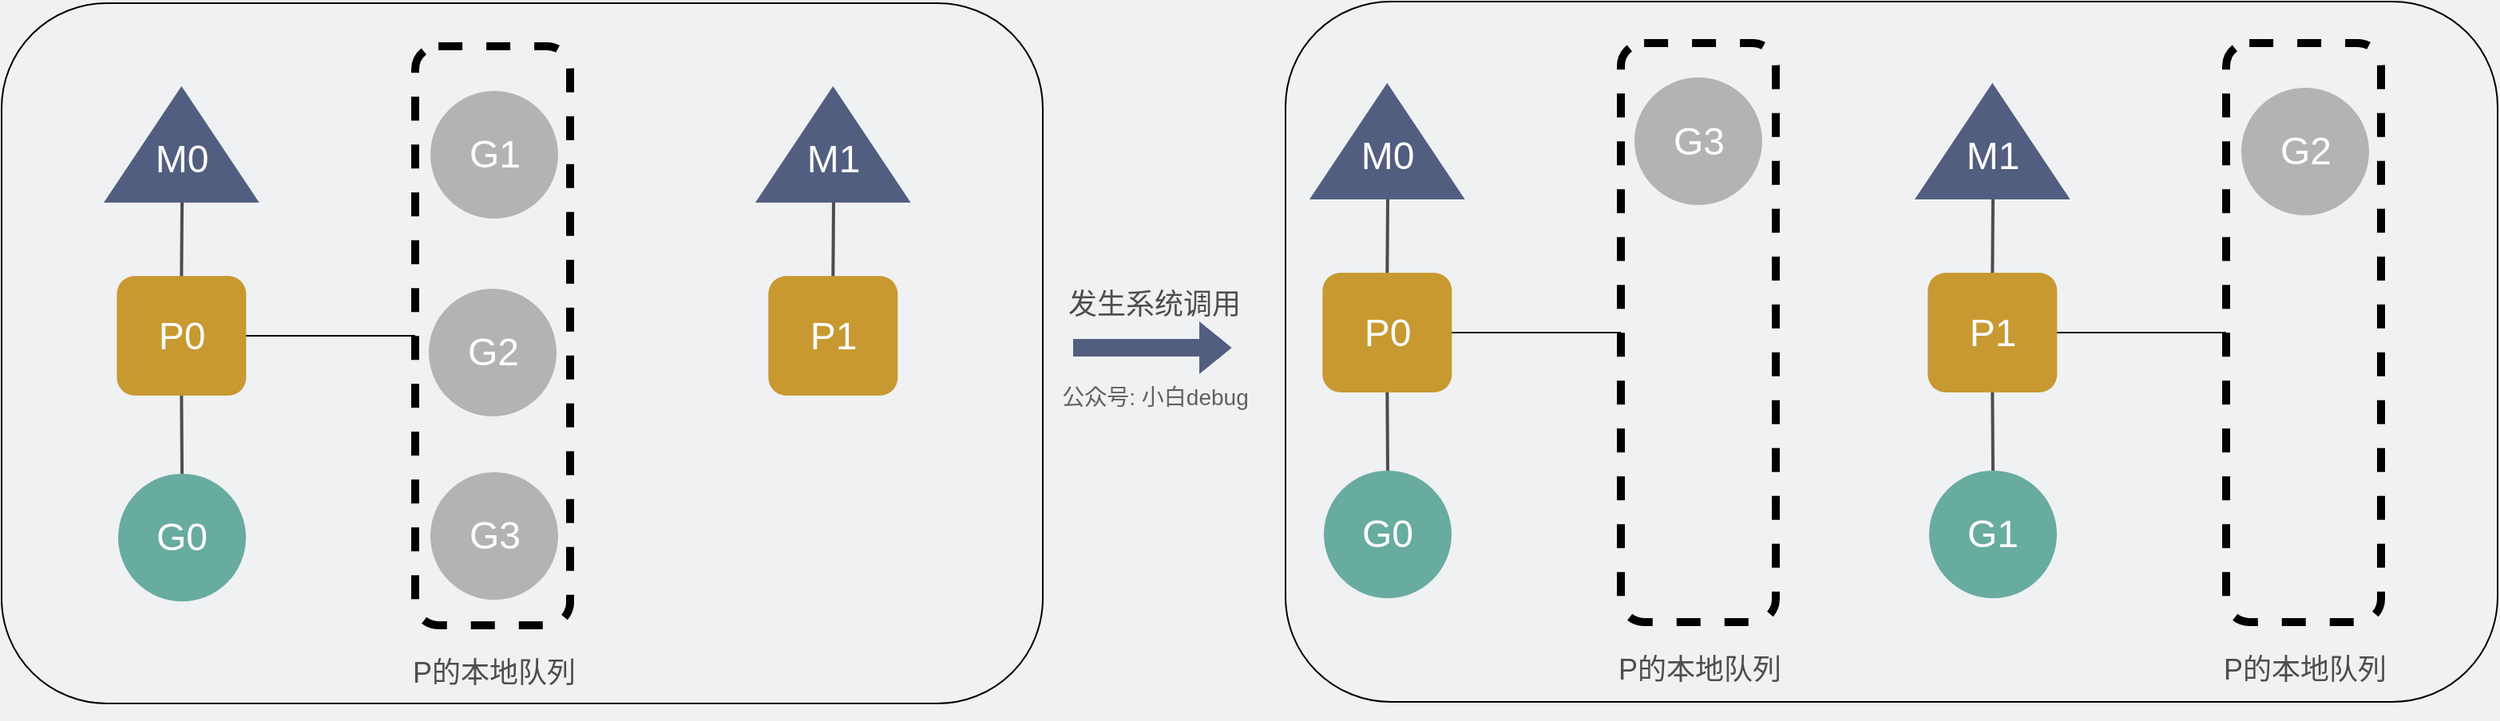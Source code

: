<mxfile version="24.4.8" type="github">
  <diagram id="3228e29e-7158-1315-38df-8450db1d8a1d" name="Page-1">
    <mxGraphModel dx="2062" dy="1693" grid="0" gridSize="10" guides="1" tooltips="1" connect="1" arrows="1" fold="1" page="1" pageScale="1" pageWidth="1700" pageHeight="500" background="#EFF1F3" math="0" shadow="0">
      <root>
        <mxCell id="0" />
        <mxCell id="1" parent="0" />
        <mxCell id="fzVR-iU8v4vnvz3ay1Lp-19" value="" style="rounded=1;whiteSpace=wrap;html=1;fillColor=none;strokeWidth=5;dashed=1;" parent="1" vertex="1">
          <mxGeometry x="331" y="53.0" width="97" height="363" as="geometry" />
        </mxCell>
        <mxCell id="fzVR-iU8v4vnvz3ay1Lp-3" value="" style="group" parent="1" vertex="1" connectable="0">
          <mxGeometry x="135.995" y="78.005" width="97.33" height="73" as="geometry" />
        </mxCell>
        <mxCell id="BWqk9ZWbY-ouSCO-_PN_-2" value="" style="triangle;whiteSpace=wrap;html=1;rotation=-90;strokeColor=none;fillColor=#525E80;" parent="fzVR-iU8v4vnvz3ay1Lp-3" vertex="1">
          <mxGeometry x="12.165" y="-12.165" width="73" height="97.33" as="geometry" />
        </mxCell>
        <mxCell id="BWqk9ZWbY-ouSCO-_PN_-3" value="&lt;font style=&quot;font-size: 24px;&quot; color=&quot;#ffffff&quot;&gt;M0&lt;/font&gt;" style="text;html=1;align=center;verticalAlign=middle;whiteSpace=wrap;rounded=0;" parent="fzVR-iU8v4vnvz3ay1Lp-3" vertex="1">
          <mxGeometry x="18.665" y="30.835" width="60" height="30" as="geometry" />
        </mxCell>
        <mxCell id="fzVR-iU8v4vnvz3ay1Lp-4" value="" style="group" parent="1" vertex="1" connectable="0">
          <mxGeometry x="144.99" y="321" width="80" height="80" as="geometry" />
        </mxCell>
        <mxCell id="BWqk9ZWbY-ouSCO-_PN_-4" value="" style="ellipse;whiteSpace=wrap;html=1;aspect=fixed;strokeColor=none;fillColor=#68AB9F;" parent="fzVR-iU8v4vnvz3ay1Lp-4" vertex="1">
          <mxGeometry width="80" height="80" as="geometry" />
        </mxCell>
        <mxCell id="BWqk9ZWbY-ouSCO-_PN_-5" value="&lt;font style=&quot;font-size: 24px;&quot; color=&quot;#ffffff&quot;&gt;G0&lt;/font&gt;" style="text;html=1;align=center;verticalAlign=middle;whiteSpace=wrap;rounded=0;" parent="fzVR-iU8v4vnvz3ay1Lp-4" vertex="1">
          <mxGeometry x="10" y="25" width="60" height="30" as="geometry" />
        </mxCell>
        <mxCell id="fzVR-iU8v4vnvz3ay1Lp-5" value="" style="group" parent="1" vertex="1" connectable="0">
          <mxGeometry x="144.16" y="197" width="81" height="75" as="geometry" />
        </mxCell>
        <mxCell id="BWqk9ZWbY-ouSCO-_PN_-8" value="" style="rounded=1;whiteSpace=wrap;html=1;strokeColor=none;fillColor=#C89931;" parent="fzVR-iU8v4vnvz3ay1Lp-5" vertex="1">
          <mxGeometry width="81" height="75" as="geometry" />
        </mxCell>
        <mxCell id="BWqk9ZWbY-ouSCO-_PN_-12" value="&lt;font style=&quot;font-size: 24px;&quot; color=&quot;#ffffff&quot;&gt;P0&lt;/font&gt;" style="text;html=1;align=center;verticalAlign=middle;whiteSpace=wrap;rounded=0;" parent="fzVR-iU8v4vnvz3ay1Lp-5" vertex="1">
          <mxGeometry x="10.5" y="22.5" width="60" height="30" as="geometry" />
        </mxCell>
        <mxCell id="fzVR-iU8v4vnvz3ay1Lp-8" style="edgeStyle=none;curved=1;rounded=0;orthogonalLoop=1;jettySize=auto;html=1;exitX=0.5;exitY=1;exitDx=0;exitDy=0;fontSize=12;startSize=8;endSize=8;strokeWidth=2;strokeColor=#4D4D4D;endArrow=none;endFill=0;" parent="1" source="BWqk9ZWbY-ouSCO-_PN_-8" target="BWqk9ZWbY-ouSCO-_PN_-4" edge="1">
          <mxGeometry relative="1" as="geometry" />
        </mxCell>
        <mxCell id="fzVR-iU8v4vnvz3ay1Lp-9" style="edgeStyle=none;curved=1;rounded=0;orthogonalLoop=1;jettySize=auto;html=1;exitX=0.5;exitY=0;exitDx=0;exitDy=0;fontSize=12;startSize=8;endSize=8;strokeWidth=2;strokeColor=#4D4D4D;endArrow=none;endFill=0;" parent="1" source="BWqk9ZWbY-ouSCO-_PN_-8" edge="1">
          <mxGeometry relative="1" as="geometry">
            <mxPoint x="185" y="151.01" as="targetPoint" />
          </mxGeometry>
        </mxCell>
        <mxCell id="fzVR-iU8v4vnvz3ay1Lp-13" value="" style="group" parent="1" vertex="1" connectable="0">
          <mxGeometry x="339.5" y="205" width="88.5" height="154" as="geometry" />
        </mxCell>
        <mxCell id="fzVR-iU8v4vnvz3ay1Lp-14" value="" style="ellipse;whiteSpace=wrap;html=1;aspect=fixed;strokeColor=none;fillColor=#B3B3B3;" parent="fzVR-iU8v4vnvz3ay1Lp-13" vertex="1">
          <mxGeometry width="80" height="80" as="geometry" />
        </mxCell>
        <mxCell id="fzVR-iU8v4vnvz3ay1Lp-15" value="&lt;font style=&quot;font-size: 24px;&quot; color=&quot;#ffffff&quot;&gt;G2&lt;/font&gt;" style="text;html=1;align=center;verticalAlign=middle;whiteSpace=wrap;rounded=0;container=0;" parent="fzVR-iU8v4vnvz3ay1Lp-13" vertex="1">
          <mxGeometry x="10" y="25" width="60" height="30" as="geometry" />
        </mxCell>
        <mxCell id="fzVR-iU8v4vnvz3ay1Lp-21" style="edgeStyle=none;curved=1;rounded=0;orthogonalLoop=1;jettySize=auto;html=1;exitX=1;exitY=0.5;exitDx=0;exitDy=0;fontSize=12;startSize=8;endSize=8;endArrow=none;endFill=0;" parent="1" source="BWqk9ZWbY-ouSCO-_PN_-8" target="fzVR-iU8v4vnvz3ay1Lp-19" edge="1">
          <mxGeometry relative="1" as="geometry" />
        </mxCell>
        <mxCell id="fzVR-iU8v4vnvz3ay1Lp-22" value="&lt;font color=&quot;#4d4d4d&quot;&gt;&lt;span style=&quot;font-size: 18px;&quot;&gt;P的本地队列&lt;/span&gt;&lt;/font&gt;" style="text;html=1;align=center;verticalAlign=middle;whiteSpace=wrap;rounded=0;" parent="1" vertex="1">
          <mxGeometry x="312.25" y="431.01" width="136.5" height="30" as="geometry" />
        </mxCell>
        <mxCell id="fzVR-iU8v4vnvz3ay1Lp-17" value="" style="ellipse;whiteSpace=wrap;html=1;aspect=fixed;strokeColor=none;fillColor=#B3B3B3;" parent="1" vertex="1">
          <mxGeometry x="340.5" y="320" width="80" height="80" as="geometry" />
        </mxCell>
        <mxCell id="fzVR-iU8v4vnvz3ay1Lp-18" value="&lt;font style=&quot;font-size: 24px;&quot; color=&quot;#ffffff&quot;&gt;G3&lt;/font&gt;" style="text;html=1;align=center;verticalAlign=middle;whiteSpace=wrap;rounded=0;" parent="1" vertex="1">
          <mxGeometry x="350.5" y="345" width="60" height="30" as="geometry" />
        </mxCell>
        <mxCell id="fzVR-iU8v4vnvz3ay1Lp-11" value="" style="ellipse;whiteSpace=wrap;html=1;aspect=fixed;strokeColor=none;fillColor=#B3B3B3;" parent="1" vertex="1">
          <mxGeometry x="340.5" y="81.0" width="80" height="80" as="geometry" />
        </mxCell>
        <mxCell id="fzVR-iU8v4vnvz3ay1Lp-12" value="&lt;font style=&quot;font-size: 24px;&quot; color=&quot;#ffffff&quot;&gt;G1&lt;/font&gt;" style="text;html=1;align=center;verticalAlign=middle;whiteSpace=wrap;rounded=0;" parent="1" vertex="1">
          <mxGeometry x="350.5" y="106.0" width="60" height="30" as="geometry" />
        </mxCell>
        <mxCell id="dGxZS5mcnF3IvXkhmx6t-1" value="&lt;font style=&quot;font-size: 14px;&quot;&gt;公众号: 小白debug&lt;/font&gt;" style="text;html=1;align=center;verticalAlign=middle;whiteSpace=wrap;rounded=0;opacity=80;textOpacity=60;" parent="1" vertex="1">
          <mxGeometry x="681.99" y="258.01" width="225" height="30" as="geometry" />
        </mxCell>
        <mxCell id="UpKV-_A8Fl7T-r16SCPO-46" value="" style="shape=flexArrow;endArrow=classic;html=1;rounded=0;strokeColor=#525E80;fillColor=#525E80;" parent="1" edge="1">
          <mxGeometry width="50" height="50" relative="1" as="geometry">
            <mxPoint x="742.99" y="242" as="sourcePoint" />
            <mxPoint x="841.99" y="242" as="targetPoint" />
          </mxGeometry>
        </mxCell>
        <mxCell id="UpKV-_A8Fl7T-r16SCPO-52" value="&lt;font color=&quot;#4d4d4d&quot; style=&quot;font-size: 18px;&quot;&gt;发生系统调用&lt;/font&gt;" style="text;html=1;align=center;verticalAlign=middle;whiteSpace=wrap;rounded=0;" parent="1" vertex="1">
          <mxGeometry x="738.49" y="200.01" width="112" height="30" as="geometry" />
        </mxCell>
        <mxCell id="Q9RUSNr3UnQZu4lTmoVy-12" value="" style="group" vertex="1" connectable="0" parent="1">
          <mxGeometry x="543.985" y="78.015" width="97.33" height="73" as="geometry" />
        </mxCell>
        <mxCell id="Q9RUSNr3UnQZu4lTmoVy-13" value="" style="triangle;whiteSpace=wrap;html=1;rotation=-90;strokeColor=none;fillColor=#525E80;" vertex="1" parent="Q9RUSNr3UnQZu4lTmoVy-12">
          <mxGeometry x="12.165" y="-12.165" width="73" height="97.33" as="geometry" />
        </mxCell>
        <mxCell id="Q9RUSNr3UnQZu4lTmoVy-14" value="&lt;font style=&quot;font-size: 24px;&quot; color=&quot;#ffffff&quot;&gt;M1&lt;/font&gt;" style="text;html=1;align=center;verticalAlign=middle;whiteSpace=wrap;rounded=0;" vertex="1" parent="Q9RUSNr3UnQZu4lTmoVy-12">
          <mxGeometry x="18.665" y="30.835" width="60" height="30" as="geometry" />
        </mxCell>
        <mxCell id="Q9RUSNr3UnQZu4lTmoVy-15" value="" style="group" vertex="1" connectable="0" parent="1">
          <mxGeometry x="552.15" y="197.01" width="171.85" height="267.99" as="geometry" />
        </mxCell>
        <mxCell id="Q9RUSNr3UnQZu4lTmoVy-16" value="" style="rounded=1;whiteSpace=wrap;html=1;strokeColor=none;fillColor=#C89931;" vertex="1" parent="Q9RUSNr3UnQZu4lTmoVy-15">
          <mxGeometry width="81" height="75" as="geometry" />
        </mxCell>
        <mxCell id="Q9RUSNr3UnQZu4lTmoVy-17" value="&lt;font style=&quot;font-size: 24px;&quot; color=&quot;#ffffff&quot;&gt;P1&lt;/font&gt;" style="text;html=1;align=center;verticalAlign=middle;whiteSpace=wrap;rounded=0;" vertex="1" parent="Q9RUSNr3UnQZu4lTmoVy-15">
          <mxGeometry x="10.5" y="22.5" width="60" height="30" as="geometry" />
        </mxCell>
        <mxCell id="UpKV-_A8Fl7T-r16SCPO-51" value="" style="rounded=1;whiteSpace=wrap;html=1;fillColor=none;" parent="Q9RUSNr3UnQZu4lTmoVy-15" vertex="1">
          <mxGeometry x="-480.15" y="-171.01" width="652" height="439" as="geometry" />
        </mxCell>
        <mxCell id="Q9RUSNr3UnQZu4lTmoVy-18" style="edgeStyle=none;curved=1;rounded=0;orthogonalLoop=1;jettySize=auto;html=1;exitX=0.5;exitY=0;exitDx=0;exitDy=0;fontSize=12;startSize=8;endSize=8;strokeWidth=2;strokeColor=#4D4D4D;endArrow=none;endFill=0;" edge="1" parent="1" source="Q9RUSNr3UnQZu4lTmoVy-16">
          <mxGeometry relative="1" as="geometry">
            <mxPoint x="592.99" y="151.02" as="targetPoint" />
          </mxGeometry>
        </mxCell>
        <mxCell id="Q9RUSNr3UnQZu4lTmoVy-19" value="" style="rounded=1;whiteSpace=wrap;html=1;fillColor=none;strokeWidth=5;dashed=1;" vertex="1" parent="1">
          <mxGeometry x="1086" y="51.0" width="97" height="363" as="geometry" />
        </mxCell>
        <mxCell id="Q9RUSNr3UnQZu4lTmoVy-20" value="" style="group" vertex="1" connectable="0" parent="1">
          <mxGeometry x="890.995" y="76.005" width="97.33" height="73" as="geometry" />
        </mxCell>
        <mxCell id="Q9RUSNr3UnQZu4lTmoVy-21" value="" style="triangle;whiteSpace=wrap;html=1;rotation=-90;strokeColor=none;fillColor=#525E80;" vertex="1" parent="Q9RUSNr3UnQZu4lTmoVy-20">
          <mxGeometry x="12.165" y="-12.165" width="73" height="97.33" as="geometry" />
        </mxCell>
        <mxCell id="Q9RUSNr3UnQZu4lTmoVy-22" value="&lt;font style=&quot;font-size: 24px;&quot; color=&quot;#ffffff&quot;&gt;M0&lt;/font&gt;" style="text;html=1;align=center;verticalAlign=middle;whiteSpace=wrap;rounded=0;" vertex="1" parent="Q9RUSNr3UnQZu4lTmoVy-20">
          <mxGeometry x="18.665" y="30.835" width="60" height="30" as="geometry" />
        </mxCell>
        <mxCell id="Q9RUSNr3UnQZu4lTmoVy-23" value="" style="group" vertex="1" connectable="0" parent="1">
          <mxGeometry x="899.99" y="319" width="80" height="80" as="geometry" />
        </mxCell>
        <mxCell id="Q9RUSNr3UnQZu4lTmoVy-24" value="" style="ellipse;whiteSpace=wrap;html=1;aspect=fixed;strokeColor=none;fillColor=#68AB9F;" vertex="1" parent="Q9RUSNr3UnQZu4lTmoVy-23">
          <mxGeometry width="80" height="80" as="geometry" />
        </mxCell>
        <mxCell id="Q9RUSNr3UnQZu4lTmoVy-25" value="&lt;font style=&quot;font-size: 24px;&quot; color=&quot;#ffffff&quot;&gt;G0&lt;/font&gt;" style="text;html=1;align=center;verticalAlign=middle;whiteSpace=wrap;rounded=0;" vertex="1" parent="Q9RUSNr3UnQZu4lTmoVy-23">
          <mxGeometry x="10" y="25" width="60" height="30" as="geometry" />
        </mxCell>
        <mxCell id="Q9RUSNr3UnQZu4lTmoVy-26" value="" style="group" vertex="1" connectable="0" parent="1">
          <mxGeometry x="899.16" y="195" width="81" height="75" as="geometry" />
        </mxCell>
        <mxCell id="Q9RUSNr3UnQZu4lTmoVy-27" value="" style="rounded=1;whiteSpace=wrap;html=1;strokeColor=none;fillColor=#C89931;" vertex="1" parent="Q9RUSNr3UnQZu4lTmoVy-26">
          <mxGeometry width="81" height="75" as="geometry" />
        </mxCell>
        <mxCell id="Q9RUSNr3UnQZu4lTmoVy-28" value="&lt;font style=&quot;font-size: 24px;&quot; color=&quot;#ffffff&quot;&gt;P0&lt;/font&gt;" style="text;html=1;align=center;verticalAlign=middle;whiteSpace=wrap;rounded=0;" vertex="1" parent="Q9RUSNr3UnQZu4lTmoVy-26">
          <mxGeometry x="10.5" y="22.5" width="60" height="30" as="geometry" />
        </mxCell>
        <mxCell id="Q9RUSNr3UnQZu4lTmoVy-29" style="edgeStyle=none;curved=1;rounded=0;orthogonalLoop=1;jettySize=auto;html=1;exitX=0.5;exitY=1;exitDx=0;exitDy=0;fontSize=12;startSize=8;endSize=8;strokeWidth=2;strokeColor=#4D4D4D;endArrow=none;endFill=0;" edge="1" parent="1" source="Q9RUSNr3UnQZu4lTmoVy-27" target="Q9RUSNr3UnQZu4lTmoVy-24">
          <mxGeometry relative="1" as="geometry" />
        </mxCell>
        <mxCell id="Q9RUSNr3UnQZu4lTmoVy-30" style="edgeStyle=none;curved=1;rounded=0;orthogonalLoop=1;jettySize=auto;html=1;exitX=0.5;exitY=0;exitDx=0;exitDy=0;fontSize=12;startSize=8;endSize=8;strokeWidth=2;strokeColor=#4D4D4D;endArrow=none;endFill=0;" edge="1" parent="1" source="Q9RUSNr3UnQZu4lTmoVy-27">
          <mxGeometry relative="1" as="geometry">
            <mxPoint x="940" y="149.01" as="targetPoint" />
          </mxGeometry>
        </mxCell>
        <mxCell id="Q9RUSNr3UnQZu4lTmoVy-34" style="edgeStyle=none;curved=1;rounded=0;orthogonalLoop=1;jettySize=auto;html=1;exitX=1;exitY=0.5;exitDx=0;exitDy=0;fontSize=12;startSize=8;endSize=8;endArrow=none;endFill=0;" edge="1" parent="1" source="Q9RUSNr3UnQZu4lTmoVy-27" target="Q9RUSNr3UnQZu4lTmoVy-19">
          <mxGeometry relative="1" as="geometry" />
        </mxCell>
        <mxCell id="Q9RUSNr3UnQZu4lTmoVy-35" value="&lt;font color=&quot;#4d4d4d&quot;&gt;&lt;span style=&quot;font-size: 18px;&quot;&gt;P的本地队列&lt;/span&gt;&lt;/font&gt;" style="text;html=1;align=center;verticalAlign=middle;whiteSpace=wrap;rounded=0;" vertex="1" parent="1">
          <mxGeometry x="1067.25" y="429.01" width="136.5" height="30" as="geometry" />
        </mxCell>
        <mxCell id="Q9RUSNr3UnQZu4lTmoVy-36" value="" style="ellipse;whiteSpace=wrap;html=1;aspect=fixed;strokeColor=none;fillColor=#B3B3B3;" vertex="1" parent="1">
          <mxGeometry x="1094.5" y="72.52" width="80" height="80" as="geometry" />
        </mxCell>
        <mxCell id="Q9RUSNr3UnQZu4lTmoVy-37" value="&lt;font style=&quot;font-size: 24px;&quot; color=&quot;#ffffff&quot;&gt;G3&lt;/font&gt;" style="text;html=1;align=center;verticalAlign=middle;whiteSpace=wrap;rounded=0;" vertex="1" parent="1">
          <mxGeometry x="1104.5" y="97.52" width="60" height="30" as="geometry" />
        </mxCell>
        <mxCell id="Q9RUSNr3UnQZu4lTmoVy-61" value="" style="rounded=1;whiteSpace=wrap;html=1;fillColor=none;strokeWidth=5;dashed=1;" vertex="1" parent="1">
          <mxGeometry x="1465.01" y="51.0" width="97" height="363" as="geometry" />
        </mxCell>
        <mxCell id="Q9RUSNr3UnQZu4lTmoVy-62" value="" style="group" vertex="1" connectable="0" parent="1">
          <mxGeometry x="1270.005" y="76.005" width="97.33" height="73" as="geometry" />
        </mxCell>
        <mxCell id="Q9RUSNr3UnQZu4lTmoVy-63" value="" style="triangle;whiteSpace=wrap;html=1;rotation=-90;strokeColor=none;fillColor=#525E80;" vertex="1" parent="Q9RUSNr3UnQZu4lTmoVy-62">
          <mxGeometry x="12.165" y="-12.165" width="73" height="97.33" as="geometry" />
        </mxCell>
        <mxCell id="Q9RUSNr3UnQZu4lTmoVy-64" value="&lt;font style=&quot;font-size: 24px;&quot; color=&quot;#ffffff&quot;&gt;M1&lt;/font&gt;" style="text;html=1;align=center;verticalAlign=middle;whiteSpace=wrap;rounded=0;" vertex="1" parent="Q9RUSNr3UnQZu4lTmoVy-62">
          <mxGeometry x="18.665" y="30.835" width="60" height="30" as="geometry" />
        </mxCell>
        <mxCell id="Q9RUSNr3UnQZu4lTmoVy-65" value="" style="group" vertex="1" connectable="0" parent="1">
          <mxGeometry x="1279" y="319" width="354" height="156" as="geometry" />
        </mxCell>
        <mxCell id="Q9RUSNr3UnQZu4lTmoVy-66" value="" style="ellipse;whiteSpace=wrap;html=1;aspect=fixed;strokeColor=none;fillColor=#68AB9F;" vertex="1" parent="Q9RUSNr3UnQZu4lTmoVy-65">
          <mxGeometry width="80" height="80" as="geometry" />
        </mxCell>
        <mxCell id="Q9RUSNr3UnQZu4lTmoVy-67" value="&lt;font style=&quot;font-size: 24px;&quot; color=&quot;#ffffff&quot;&gt;G1&lt;/font&gt;" style="text;html=1;align=center;verticalAlign=middle;whiteSpace=wrap;rounded=0;" vertex="1" parent="Q9RUSNr3UnQZu4lTmoVy-65">
          <mxGeometry x="10" y="25" width="60" height="30" as="geometry" />
        </mxCell>
        <mxCell id="Q9RUSNr3UnQZu4lTmoVy-68" value="" style="group" vertex="1" connectable="0" parent="1">
          <mxGeometry x="1278.17" y="195" width="81" height="75" as="geometry" />
        </mxCell>
        <mxCell id="Q9RUSNr3UnQZu4lTmoVy-69" value="" style="rounded=1;whiteSpace=wrap;html=1;strokeColor=none;fillColor=#C89931;" vertex="1" parent="Q9RUSNr3UnQZu4lTmoVy-68">
          <mxGeometry width="81" height="75" as="geometry" />
        </mxCell>
        <mxCell id="Q9RUSNr3UnQZu4lTmoVy-70" value="&lt;font style=&quot;font-size: 24px;&quot; color=&quot;#ffffff&quot;&gt;P1&lt;/font&gt;" style="text;html=1;align=center;verticalAlign=middle;whiteSpace=wrap;rounded=0;" vertex="1" parent="Q9RUSNr3UnQZu4lTmoVy-68">
          <mxGeometry x="10.5" y="22.5" width="60" height="30" as="geometry" />
        </mxCell>
        <mxCell id="Q9RUSNr3UnQZu4lTmoVy-71" style="edgeStyle=none;curved=1;rounded=0;orthogonalLoop=1;jettySize=auto;html=1;exitX=0.5;exitY=1;exitDx=0;exitDy=0;fontSize=12;startSize=8;endSize=8;strokeWidth=2;strokeColor=#4D4D4D;endArrow=none;endFill=0;" edge="1" parent="1" source="Q9RUSNr3UnQZu4lTmoVy-69" target="Q9RUSNr3UnQZu4lTmoVy-66">
          <mxGeometry relative="1" as="geometry" />
        </mxCell>
        <mxCell id="Q9RUSNr3UnQZu4lTmoVy-72" style="edgeStyle=none;curved=1;rounded=0;orthogonalLoop=1;jettySize=auto;html=1;exitX=0.5;exitY=0;exitDx=0;exitDy=0;fontSize=12;startSize=8;endSize=8;strokeWidth=2;strokeColor=#4D4D4D;endArrow=none;endFill=0;" edge="1" parent="1" source="Q9RUSNr3UnQZu4lTmoVy-69">
          <mxGeometry relative="1" as="geometry">
            <mxPoint x="1319.01" y="149.01" as="targetPoint" />
          </mxGeometry>
        </mxCell>
        <mxCell id="Q9RUSNr3UnQZu4lTmoVy-76" style="edgeStyle=none;curved=1;rounded=0;orthogonalLoop=1;jettySize=auto;html=1;exitX=1;exitY=0.5;exitDx=0;exitDy=0;fontSize=12;startSize=8;endSize=8;endArrow=none;endFill=0;" edge="1" parent="1" source="Q9RUSNr3UnQZu4lTmoVy-69" target="Q9RUSNr3UnQZu4lTmoVy-61">
          <mxGeometry relative="1" as="geometry" />
        </mxCell>
        <mxCell id="Q9RUSNr3UnQZu4lTmoVy-77" value="&lt;font color=&quot;#4d4d4d&quot;&gt;&lt;span style=&quot;font-size: 18px;&quot;&gt;P的本地队列&lt;/span&gt;&lt;/font&gt;" style="text;html=1;align=center;verticalAlign=middle;whiteSpace=wrap;rounded=0;" vertex="1" parent="1">
          <mxGeometry x="1446.26" y="429.01" width="136.5" height="30" as="geometry" />
        </mxCell>
        <mxCell id="Q9RUSNr3UnQZu4lTmoVy-80" value="" style="ellipse;whiteSpace=wrap;html=1;aspect=fixed;strokeColor=none;fillColor=#B3B3B3;" vertex="1" parent="1">
          <mxGeometry x="1474.51" y="79.0" width="80" height="80" as="geometry" />
        </mxCell>
        <mxCell id="Q9RUSNr3UnQZu4lTmoVy-81" value="&lt;font style=&quot;font-size: 24px;&quot; color=&quot;#ffffff&quot;&gt;G2&lt;/font&gt;" style="text;html=1;align=center;verticalAlign=middle;whiteSpace=wrap;rounded=0;" vertex="1" parent="1">
          <mxGeometry x="1484.51" y="104.0" width="60" height="30" as="geometry" />
        </mxCell>
        <mxCell id="Q9RUSNr3UnQZu4lTmoVy-82" value="" style="rounded=1;whiteSpace=wrap;html=1;fillColor=none;" vertex="1" parent="1">
          <mxGeometry x="876" y="25" width="759" height="439" as="geometry" />
        </mxCell>
      </root>
    </mxGraphModel>
  </diagram>
</mxfile>
